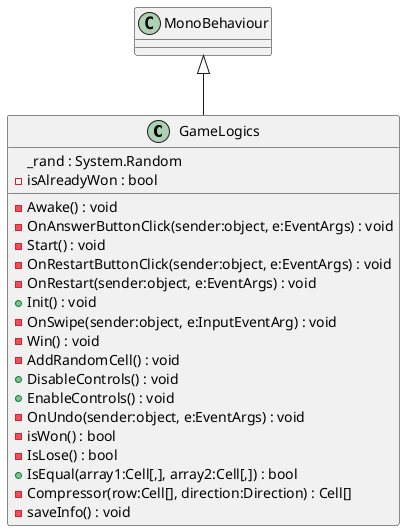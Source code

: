 @startuml
class GameLogics {
    _rand : System.Random
    - isAlreadyWon : bool
    - Awake() : void
    - OnAnswerButtonClick(sender:object, e:EventArgs) : void
    - Start() : void
    - OnRestartButtonClick(sender:object, e:EventArgs) : void
    - OnRestart(sender:object, e:EventArgs) : void
    + Init() : void
    - OnSwipe(sender:object, e:InputEventArg) : void
    - Win() : void
    - AddRandomCell() : void
    + DisableControls() : void
    + EnableControls() : void
    - OnUndo(sender:object, e:EventArgs) : void
    - isWon() : bool
    - IsLose() : bool
    + IsEqual(array1:Cell[,], array2:Cell[,]) : bool
    - Compressor(row:Cell[], direction:Direction) : Cell[]
    - saveInfo() : void
}
MonoBehaviour <|-- GameLogics
@enduml
